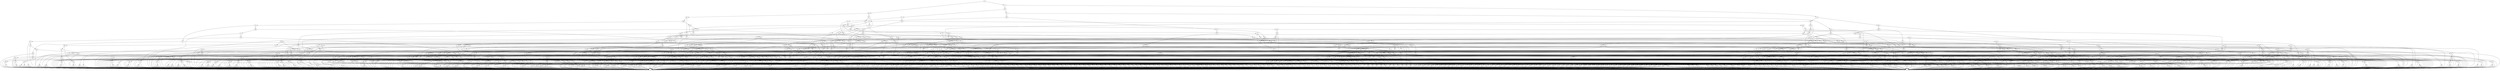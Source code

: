 digraph {
overlap = scale;
vm -> zz
vm0 -> A
vm -> vm0
vm1 -> xc
vm0 -> vm1
vm1 -> hls
rvv -> A
rvv0 -> A
rvv -> rvv0
rvv1 -> mnf
rvv0 -> rvv1
rvv1 -> prg
px -> cfv
px0 -> R
px -> px0
px0 -> R
pz -> R
pz0 -> ccq
pz -> pz0
pz1 -> dgp
pz0 -> pz1
pz1 -> R
sh -> A
sh0 -> R
sh -> sh0
sh1 -> A
sh0 -> sh1
sh1 -> A
nvd -> sc
nvd0 -> R
nvd -> nvd0
nvd0 -> R
nv -> A
nv0 -> ddc
nv -> nv0
nv0 -> gvm
hg -> bss
hg0 -> pcd
hg -> hg0
hg1 -> A
hg0 -> hg1
hg1 -> A
ptn -> A
ptn0 -> R
ptn -> ptn0
ptn0 -> A
hr -> A
hr0 -> A
hr -> hr0
hr0 -> A
qmg -> R
qmg0 -> A
qmg -> qmg0
qmg1 -> R
qmg0 -> qmg1
qmg1 -> A
sjd -> A
sjd0 -> A
sjd -> sjd0
sjd1 -> R
sjd0 -> sjd1
sjd1 -> A
zqn -> A
zqn0 -> A
zqn -> zqn0
zqn1 -> R
zqn0 -> zqn1
zqn1 -> A
gl -> nl
gl -> zt
lbc -> A
lbc -> R
fmk -> A
fmk -> R
gml -> A
gml0 -> R
gml -> gml0
gml1 -> R
gml0 -> gml1
gml1 -> A
ch -> zl
ch -> A
qx -> rrc
qx0 -> bcl
qx -> qx0
qx0 -> fs
vl -> R
vl -> R
rb -> cgs
rb0 -> xh
rb -> rb0
rb0 -> dp
lvp -> A
lvp0 -> R
lvp -> lvp0
lvp1 -> R
lvp0 -> lvp1
lvp1 -> R
fd -> R
fd0 -> R
fd -> fd0
fd0 -> R
qv -> R
qv0 -> R
qv -> qv0
qv1 -> bgv
qv0 -> qv1
qv1 -> R
tkh -> R
tkh -> A
hk -> hbd
hk0 -> rbc
hk -> hk0
hk1 -> htd
hk0 -> hk1
hk1 -> R
mlt -> R
mlt0 -> R
mlt -> mlt0
mlt1 -> A
mlt0 -> mlt1
mlt1 -> R
ks -> A
ks0 -> R
ks -> ks0
ks0 -> zhk
nzx -> R
nzx0 -> R
nzx -> nzx0
nzx0 -> R
vc -> vmt
vc0 -> A
vc -> vc0
vc1 -> A
vc0 -> vc1
vc1 -> R
cv -> R
cv0 -> pqq
cv -> cv0
cv0 -> lf
xkn -> plx
xkn0 -> clg
xkn -> xkn0
xkn0 -> qbj
knc -> R
knc0 -> R
knc -> knc0
knc1 -> R
knc0 -> knc1
knc1 -> knt
klx -> R
klx0 -> R
klx -> klx0
klx1 -> R
klx0 -> klx1
klx1 -> R
lhr -> A
lhr0 -> R
lhr -> lhr0
lhr1 -> R
lhr0 -> lhr1
lhr1 -> R
bzn -> xfj
bzn -> hvz
qgz -> R
qgz -> A
xh -> A
xh0 -> R
xh -> xh0
xh1 -> A
xh0 -> xh1
xh1 -> A
dq -> xp
dq0 -> scq
dq -> dq0
dq1 -> ls
dq0 -> dq1
dq1 -> ss
tx -> R
tx0 -> R
tx -> tx0
tx0 -> R
zhk -> A
zhk0 -> R
zhk -> zhk0
zhk1 -> A
zhk0 -> zhk1
zhk1 -> R
vlb -> A
vlb0 -> A
vlb -> vlb0
vlb1 -> R
vlb0 -> vlb1
vlb1 -> R
qgx -> A
qgx0 -> A
qgx -> qgx0
qgx0 -> ddh
cqj -> A
cqj -> zcg
svf -> R
svf -> A
sk -> bc
sk0 -> px
sk -> sk0
sk1 -> jnb
sk0 -> sk1
sk1 -> gm
dz -> R
dz -> R
zgf -> dz
zgf -> A
vgl -> A
vgl0 -> A
vgl -> vgl0
vgl1 -> A
vgl0 -> vgl1
vgl1 -> R
rrv -> R
rrv0 -> R
rrv -> rrv0
rrv1 -> A
rrv0 -> rrv1
rrv1 -> A
mls -> vmh
mls0 -> gnh
mls -> mls0
mls0 -> R
hkl -> A
hkl0 -> A
hkl -> hkl0
hkl1 -> A
hkl0 -> hkl1
hkl1 -> R
kv -> rfc
kv0 -> jq
kv -> kv0
kv0 -> vm
xss -> A
xss0 -> A
xss -> xss0
xss0 -> R
gp -> A
gp0 -> A
gp -> gp0
gp0 -> R
sl -> A
sl0 -> A
sl -> sl0
sl1 -> pjd
sl0 -> sl1
sl1 -> R
tvd -> R
tvd -> A
ncj -> A
ncj0 -> jhj
ncj -> ncj0
ncj1 -> R
ncj0 -> ncj1
ncj1 -> A
fkp -> A
fkp0 -> A
fkp -> fkp0
fkp0 -> R
hq -> ppv
hq0 -> ks
hq -> hq0
hq0 -> jtf
jz -> gv
jz0 -> tkb
jz -> jz0
jz0 -> lgk
qmb -> A
qmb0 -> ptf
qmb -> qmb0
qmb0 -> sx
vnp -> kl
vnp -> pb
smd -> lzh
smd0 -> A
smd -> smd0
smd1 -> bvn
smd0 -> smd1
smd1 -> lm
pqq -> A
pqq0 -> R
pqq -> pqq0
pqq1 -> A
pqq0 -> pqq1
pqq1 -> R
jl -> cn
jl -> A
flz -> A
flz0 -> zq
flz -> flz0
flz1 -> A
flz0 -> flz1
flz1 -> lsn
bc -> A
bc0 -> A
bc -> bc0
bc1 -> gmf
bc0 -> bc1
bc1 -> A
tpz -> A
tpz0 -> A
tpz -> tpz0
tpz0 -> A
xpl -> R
xpl0 -> A
xpl -> xpl0
xpl1 -> grn
xpl0 -> xpl1
xpl1 -> hsc
hks -> R
hks0 -> R
hks -> hks0
hks0 -> R
dgp -> R
dgp -> A
hn -> ppk
hn -> fmk
ppv -> R
ppv0 -> jn
ppv -> ppv0
ppv1 -> mlt
ppv0 -> ppv1
ppv1 -> nt
ddc -> R
ddc0 -> R
ddc -> ddc0
ddc1 -> A
ddc0 -> ddc1
ddc1 -> A
pfq -> R
pfq -> A
xm -> A
xm0 -> A
xm -> xm0
xm0 -> R
zh -> tvj
zh0 -> rvv
zh -> zh0
zh1 -> frl
zh0 -> zh1
zh1 -> lvd
tdv -> dv
tdv0 -> ggn
tdv -> tdv0
tdv1 -> A
tdv0 -> tdv1
tdv1 -> R
jzh -> A
jzh -> A
rj -> R
rj0 -> A
rj -> rj0
rj1 -> A
rj0 -> rj1
rj1 -> R
cgs -> A
cgs0 -> A
cgs -> cgs0
cgs0 -> R
xvh -> R
xvh0 -> R
xvh -> xvh0
xvh1 -> R
xvh0 -> xvh1
xvh1 -> A
qnx -> zrf
qnx -> xt
cnh -> A
cnh0 -> A
cnh -> cnh0
cnh1 -> R
cnh0 -> cnh1
cnh1 -> R
kf -> sbg
kf0 -> nss
kf -> kf0
kf0 -> lh
jn -> A
jn0 -> A
jn -> jn0
jn0 -> R
rfc -> mj
rfc0 -> snr
rfc -> rfc0
rfc1 -> vcv
rfc0 -> rfc1
rfc1 -> R
bbg -> vmk
bbg0 -> pn
bbg -> bbg0
bbg0 -> tl
nt -> A
nt -> R
qh -> knc
qh -> hn
dn -> R
dn -> A
pqx -> rz
pqx0 -> mcg
pqx -> pqx0
pqx1 -> djn
pqx0 -> pqx1
pqx1 -> mz
bvn -> A
bvn0 -> A
bvn -> bvn0
bvn0 -> R
lr -> A
lr -> R
jtf -> R
jtf -> A
bgv -> R
bgv -> R
bmf -> R
bmf0 -> R
bmf -> bmf0
bmf0 -> mf
tc -> A
tc0 -> A
tc -> tc0
tc0 -> A
gv -> cnl
gv0 -> lmt
gv -> gv0
gv0 -> drc
lgl -> ngf
lgl0 -> dgx
lgl -> lgl0
lgl0 -> vnc
jnb -> R
jnb0 -> cq
jnb -> jnb0
jnb0 -> A
pnq -> R
pnq0 -> A
pnq -> pnq0
pnq0 -> R
gmg -> qmg
gmg -> R
clb -> A
clb0 -> R
clb -> clb0
clb0 -> A
gg -> nvf
gg -> cl
tl -> fsb
tl0 -> zf
tl -> tl0
tl0 -> rlr
gzx -> R
gzx0 -> A
gzx -> gzx0
gzx0 -> A
fg -> mpx
fg0 -> mls
fg -> fg0
fg1 -> gbx
fg0 -> fg1
fg1 -> khk
pvm -> A
pvm0 -> nz
pvm -> pvm0
pvm0 -> A
tfn -> R
tfn0 -> A
tfn -> tfn0
tfn0 -> A
sbg -> R
sbg0 -> A
sbg -> sbg0
sbg0 -> A
mrg -> R
mrg -> R
bhr -> A
bhr0 -> A
bhr -> bhr0
bhr0 -> R
dgx -> A
dgx0 -> R
dgx -> dgx0
dgx1 -> A
dgx0 -> dgx1
dgx1 -> R
xhn -> gjm
xhn -> vc
fbb -> dx
fbb0 -> jm
fbb -> fbb0
fbb0 -> jjm
sgz -> A
sgz0 -> A
sgz -> sgz0
sgz1 -> A
sgz0 -> sgz1
sgz1 -> A
vs -> hs
vs0 -> R
vs -> vs0
vs0 -> A
xrj -> R
xrj -> sdv
xbl -> A
xbl0 -> R
xbl -> xbl0
xbl1 -> A
xbl0 -> xbl1
xbl1 -> R
mdr -> A
mdr -> R
chd -> A
chd0 -> A
chd -> chd0
chd1 -> A
chd0 -> chd1
chd1 -> A
jvk -> rzv
jvk0 -> cmf
jvk -> jvk0
jvk1 -> gt
jvk0 -> jvk1
jvk1 -> xl
br -> R
br0 -> A
br -> br0
br0 -> lvp
lgc -> nlh
lgc0 -> tkx
lgc -> lgc0
lgc1 -> gjj
lgc0 -> lgc1
lgc1 -> bz
zj -> gmv
zj -> dnz
lgd -> R
lgd -> pjm
bjn -> A
bjn0 -> R
bjn -> bjn0
bjn1 -> A
bjn0 -> bjn1
bjn1 -> A
krh -> R
krh -> A
nhb -> dj
nhb0 -> nj
nhb -> nhb0
nhb1 -> zj
nhb0 -> nhb1
nhb1 -> fg
mnr -> skp
mnr -> nfj
rlr -> R
rlr0 -> gs
rlr -> rlr0
rlr0 -> A
xv -> vld
xv0 -> gb
xv -> xv0
xv1 -> tsz
xv0 -> xv1
xv1 -> nhb
gvm -> R
gvm -> R
fsb -> R
fsb0 -> A
fsb -> fsb0
fsb0 -> kjk
mbv -> tp
mbv0 -> kk
mbv -> mbv0
mbv1 -> pfq
mbv0 -> mbv1
mbv1 -> tfq
hp -> A
hp0 -> R
hp -> hp0
hp1 -> A
hp0 -> hp1
hp1 -> R
bb -> fr
bb0 -> R
bb -> bb0
bb0 -> A
xzx -> sv
xzx0 -> A
xzx -> xzx0
xzx1 -> R
xzx0 -> xzx1
xzx1 -> R
pb -> A
pb0 -> R
pb -> pb0
pb0 -> R
kp -> A
kp -> A
qtd -> A
qtd -> A
hcm -> dfj
hcm0 -> R
hcm -> hcm0
hcm1 -> nf
hcm0 -> hcm1
hcm1 -> A
jjm -> nhx
jjm0 -> R
jjm -> jjm0
jjm0 -> A
pcd -> R
pcd -> A
tp -> R
tp0 -> A
tp -> tp0
tp1 -> A
tp0 -> tp1
tp1 -> R
kjk -> R
kjk0 -> A
kjk -> kjk0
kjk0 -> R
mmz -> qlm
mmz0 -> mtl
mmz -> mmz0
mmz1 -> qd
mmz0 -> mmz1
mmz1 -> zvs
ptr -> km
ptr0 -> R
ptr -> ptr0
ptr1 -> cnh
ptr0 -> ptr1
ptr1 -> R
zm -> klz
zm -> ftg
xrt -> A
xrt -> R
sbr -> R
sbr0 -> A
sbr -> sbr0
sbr1 -> A
sbr0 -> sbr1
sbr1 -> R
pf -> hts
pf -> jsv
tkx -> R
tkx0 -> A
tkx -> tkx0
tkx0 -> A
grn -> R
grn0 -> R
grn -> grn0
grn1 -> A
grn0 -> grn1
grn1 -> A
vg -> tm
vg -> qc
hf -> R
hf0 -> R
hf -> hf0
hf1 -> R
hf0 -> hf1
hf1 -> A
hsp -> A
hsp0 -> R
hsp -> hsp0
hsp1 -> A
hsp0 -> hsp1
hsp1 -> A
gt -> lhr
gt0 -> A
gt -> gt0
gt0 -> A
ls -> sn
ls0 -> A
ls -> ls0
ls0 -> A
ngj -> R
ngj0 -> bx
ngj -> ngj0
ngj1 -> sbr
ngj0 -> ngj1
ngj1 -> ck
hdk -> R
hdk0 -> R
hdk -> hdk0
hdk0 -> R
jmt -> A
jmt0 -> A
jmt -> jmt0
jmt1 -> xmf
jmt0 -> jmt1
jmt1 -> R
hvm -> A
hvm -> A
kgt -> R
kgt0 -> A
kgt -> kgt0
kgt1 -> A
kgt0 -> kgt1
kgt1 -> A
hls -> A
hls -> A
njb -> A
njb0 -> R
njb -> njb0
njb0 -> R
jh -> xb
jh -> A
mfd -> R
mfd -> R
bd -> br
bd0 -> zct
bd -> bd0
bd1 -> cqj
bd0 -> bd1
bd1 -> fjz
ntr -> sgv
ntr0 -> bct
ntr -> ntr0
ntr1 -> mbv
ntr0 -> ntr1
ntr1 -> xzz
kh -> A
kh0 -> qr
kh -> kh0
kh0 -> lg
kms -> A
kms0 -> R
kms -> kms0
kms1 -> R
kms0 -> kms1
kms1 -> R
vkn -> R
vkn -> R
hvz -> A
hvz0 -> R
hvz -> hvz0
hvz1 -> A
hvz0 -> hvz1
hvz1 -> A
pq -> R
pq0 -> gk
pq -> pq0
pq0 -> R
km -> A
km -> R
vld -> qg
vld0 -> bmd
vld -> vld0
vld1 -> bl
vld0 -> vld1
vld1 -> xhn
lgk -> smd
lgk0 -> rmj
lgk -> lgk0
lgk1 -> ch
lgk0 -> lgk1
lgk1 -> drt
gs -> A
gs0 -> R
gs -> gs0
gs0 -> A
dnz -> xf
dnz0 -> A
dnz -> dnz0
dnz0 -> A
xs -> R
xs0 -> A
xs -> xs0
xs1 -> A
xs0 -> xs1
xs1 -> R
cp -> qmx
cp0 -> jdt
cp -> cp0
cp0 -> pqm
xr -> R
xr0 -> A
xr -> xr0
xr0 -> R
sm -> R
sm0 -> A
sm -> sm0
sm0 -> R
qcg -> R
qcg0 -> R
qcg -> qcg0
qcg0 -> A
tjx -> A
tjx0 -> R
tjx -> tjx0
tjx1 -> R
tjx0 -> tjx1
tjx1 -> R
nqn -> kh
nqn0 -> pmz
nqn -> nqn0
nqn0 -> bm
rm -> R
rm -> R
nf -> A
nf0 -> A
nf -> nf0
nf0 -> A
ftg -> R
ftg0 -> A
ftg -> ftg0
ftg1 -> A
ftg0 -> ftg1
ftg1 -> R
kn -> A
kn0 -> A
kn -> kn0
kn1 -> R
kn0 -> kn1
kn1 -> R
dl -> pqx
dl0 -> fq
dl -> dl0
dl0 -> mmz
gx -> A
gx0 -> A
gx -> gx0
gx1 -> A
gx0 -> gx1
gx1 -> R
lv -> R
lv -> A
ht -> A
ht0 -> A
ht -> ht0
ht1 -> A
ht0 -> ht1
ht1 -> A
sv -> A
sv -> A
vkj -> R
vkj0 -> vx
vkj -> vkj0
vkj0 -> A
vqq -> A
vqq0 -> A
vqq -> vqq0
vqq1 -> A
vqq0 -> vqq1
vqq1 -> R
psg -> tfn
psg0 -> psh
psg -> psg0
psg1 -> A
psg0 -> psg1
psg1 -> R
fjz -> ht
fjz0 -> xbh
fjz -> fjz0
fjz0 -> A
cc -> A
cc -> A
ssc -> A
ssc0 -> R
ssc -> ssc0
ssc0 -> A
kb -> djj
kb0 -> R
kb -> kb0
kb1 -> mn
kb0 -> kb1
kb1 -> lqp
df -> tc
df0 -> cx
df -> df0
df1 -> cbf
df0 -> df1
df1 -> mkv
ltq -> R
ltq0 -> A
ltq -> ltq0
ltq0 -> A
xf -> A
xf -> R
lp -> R
lp0 -> A
lp -> lp0
lp0 -> A
dk -> R
dk -> R
kgn -> A
kgn0 -> R
kgn -> kgn0
kgn1 -> A
kgn0 -> kgn1
kgn1 -> R
qq -> A
qq0 -> R
qq -> qq0
qq1 -> R
qq0 -> qq1
qq1 -> R
klz -> A
klz -> R
jdv -> R
jdv -> R
lh -> R
lh0 -> A
lh -> lh0
lh0 -> R
cb -> R
cb0 -> R
cb -> cb0
cb0 -> R
tsz -> gz
tsz0 -> fbf
tsz -> tsz0
tsz1 -> fbb
tsz0 -> tsz1
tsz1 -> mnr
qbj -> R
qbj -> A
cd -> A
cd0 -> R
cd -> cd0
cd1 -> R
cd0 -> cd1
cd1 -> A
sgp -> ssc
sgp0 -> R
sgp -> sgp0
sgp0 -> A
cm -> qpn
cm0 -> dg
cm -> cm0
cm0 -> cnf
znt -> A
znt0 -> vk
znt -> znt0
znt0 -> R
mtt -> A
mtt -> R
mf -> R
mf -> A
prg -> R
prg0 -> A
prg -> prg0
prg1 -> R
prg0 -> prg1
prg1 -> A
ft -> gp
ft0 -> qgz
ft -> ft0
ft0 -> xvh
mz -> xpl
mz0 -> zgf
mz -> mz0
mz1 -> qcg
mz0 -> mz1
mz1 -> pvs
bct -> vqq
bct0 -> mdr
bct -> bct0
bct1 -> sjd
bct0 -> bct1
bct1 -> fmq
gf -> R
gf0 -> qtd
gf -> gf0
gf1 -> A
gf0 -> gf1
gf1 -> vmp
tz -> nqf
tz -> jvk
lg -> R
lg0 -> R
lg -> lg0
lg0 -> R
drc -> rn
drc0 -> R
drc -> drc0
drc0 -> lxh
nm -> R
nm0 -> R
nm -> nm0
nm0 -> A
hts -> A
hts0 -> xrt
hts -> hts0
hts0 -> A
qtz -> R
qtz -> R
ddm -> A
ddm0 -> R
ddm -> ddm0
ddm1 -> bzj
ddm0 -> ddm1
ddm1 -> lv
jc -> A
jc0 -> A
jc -> jc0
jc0 -> A
qng -> A
qng0 -> A
qng -> qng0
qng1 -> A
qng0 -> qng1
qng1 -> R
qpn -> R
qpn -> fmd
kvb -> A
kvb -> tbm
ljr -> tpz
ljr0 -> bp
ljr -> ljr0
ljr0 -> zn
sg -> R
sg0 -> R
sg -> sg0
sg1 -> A
sg0 -> sg1
sg1 -> R
sfq -> fkp
sfq0 -> hc
sfq -> sfq0
sfq0 -> A
cl -> A
cl -> A
dfj -> R
dfj0 -> A
dfj -> dfj0
dfj1 -> R
dfj0 -> dfj1
dfj1 -> A
drt -> R
drt -> jdv
pv -> A
pv0 -> R
pv -> pv0
pv1 -> A
pv0 -> pv1
pv1 -> R
nl -> A
nl0 -> A
nl -> nl0
nl1 -> R
nl0 -> nl1
nl1 -> A
nss -> A
nss0 -> R
nss -> nss0
nss1 -> R
nss0 -> nss1
nss1 -> R
pbt -> R
pbt0 -> A
pbt -> pbt0
pbt0 -> A
pk -> R
pk0 -> A
pk -> pk0
pk0 -> R
zcg -> A
zcg -> A
rbc -> A
rbc0 -> A
rbc -> rbc0
rbc0 -> A
bcl -> zm
bcl0 -> lks
bcl -> bcl0
bcl0 -> ddm
bss -> R
bss0 -> A
bss -> bss0
bss0 -> R
ptf -> R
ptf -> R
nvf -> A
nvf -> R
qjn -> A
qjn0 -> R
qjn -> qjn0
qjn1 -> R
qjn0 -> qjn1
qjn1 -> A
xb -> R
xb0 -> A
xb -> xb0
xb0 -> R
zkq -> R
zkq0 -> R
zkq -> zkq0
zkq0 -> R
hc -> A
hc -> A
sr -> jj
sr0 -> gf
sr -> sr0
sr0 -> tdv
qr -> A
qr -> A
hm -> jz
hm0 -> qx
hm -> hm0
hm1 -> zxr
hm0 -> hm1
hm1 -> lmb
vmk -> fvj
vmk -> fzf
psd -> A
psd -> A
xbh -> A
xbh0 -> A
xbh -> xbh0
xbh1 -> A
xbh0 -> xbh1
xbh1 -> R
jj -> R
jj0 -> A
jj -> jj0
jj0 -> fx
bg -> A
bg -> A
zcz -> xkn
zcz -> rq
jm -> R
jm0 -> nq
jm -> jm0
jm1 -> A
jm0 -> jm1
jm1 -> sh
lks -> A
lks0 -> R
lks -> lks0
lks1 -> lp
lks0 -> lks1
lks1 -> A
vfq -> R
vfq0 -> tkh
vfq -> vfq0
vfq0 -> R
dp -> R
dp0 -> R
dp -> dp0
dp1 -> A
dp0 -> dp1
dp1 -> R
qnm -> A
qnm -> A
qhl -> R
qhl0 -> A
qhl -> qhl0
qhl0 -> A
cr -> R
cr0 -> R
cr -> cr0
cr0 -> R
gz -> cc
gz0 -> ljr
gz -> gz0
gz0 -> spj
tzh -> A
tzh -> gff
kkt -> A
kkt -> R
db -> R
db0 -> A
db -> db0
db0 -> fz
fkl -> A
fkl0 -> A
fkl -> fkl0
fkl0 -> A
frl -> kp
frl0 -> dkj
frl -> frl0
frl0 -> A
rxb -> sgz
rxb -> rl
fm -> A
fm0 -> A
fm -> fm0
fm1 -> mnz
fm0 -> fm1
fm1 -> kms
bq -> R
bq0 -> R
bq -> bq0
bq1 -> R
bq0 -> bq1
bq1 -> A
zz -> A
zz -> A
fz -> A
fz0 -> A
fz -> fz0
fz1 -> A
fz0 -> fz1
fz1 -> R
fx -> R
fx0 -> A
fx -> fx0
fx1 -> R
fx0 -> fx1
fx1 -> R
gmv -> R
gmv0 -> A
gmv -> gmv0
gmv0 -> R
fsl -> R
fsl0 -> sg
fsl -> fsl0
fsl0 -> cd
xfj -> R
xfj -> R
sc -> R
sc -> A
lpv -> R
lpv0 -> R
lpv -> lpv0
lpv0 -> A
hfs -> A
hfs -> A
rn -> R
rn0 -> A
rn -> rn0
rn0 -> R
hsf -> R
hsf0 -> R
hsf -> hsf0
hsf0 -> R
mnz -> A
mnz -> A
bz -> vl
bz -> nkb
fk -> R
fk0 -> R
fk -> fk0
fk1 -> A
fk0 -> fk1
fk1 -> A
rmj -> jc
rmj0 -> R
rmj -> rmj0
rmj1 -> ghd
rmj0 -> rmj1
rmj1 -> rlq
zl -> A
zl0 -> A
zl -> zl0
zl0 -> A
fs -> zr
fs0 -> jpk
fs -> fs0
fs1 -> nct
fs0 -> fs1
fs1 -> fm
zrf -> krh
zrf -> A
rq -> hz
rq0 -> vfq
rq -> rq0
rq1 -> tzh
rq0 -> rq1
rq1 -> vt
lt -> dl
lt0 -> xv
lt -> lt0
lt1 -> sjt
lt0 -> lt1
lt1 -> xnc
hz -> pnq
hz0 -> rrv
hz -> hz0
hz0 -> A
nz -> A
nz -> A
pjm -> R
pjm0 -> R
pjm -> pjm0
pjm1 -> R
pjm0 -> pjm1
pjm1 -> R
np -> A
np0 -> R
np -> np0
np0 -> A
vk -> R
vk0 -> A
vk -> vk0
vk1 -> R
vk0 -> vk1
vk1 -> R
rr -> rm
rr0 -> ntc
rr -> rr0
rr1 -> rng
rr0 -> rr1
rr1 -> vff
rz -> kf
rz0 -> cv
rz -> rz0
rz0 -> pnh
lf -> A
lf -> R
fc -> R
fc0 -> R
fc -> fc0
fc1 -> R
fc0 -> fc1
fc1 -> R
lqb -> A
lqb -> qt
qt -> R
qt -> R
kc -> A
kc -> R
pvs -> fk
pvs0 -> R
pvs -> pvs0
pvs1 -> A
pvs0 -> pvs1
pvs1 -> cr
lmt -> kn
lmt0 -> rvm
lmt -> lmt0
lmt1 -> hdk
lmt0 -> lmt1
lmt1 -> vzp
gff -> A
gff -> A
gjm -> mrg
gjm0 -> A
gjm -> gjm0
gjm0 -> A
hsc -> R
hsc0 -> A
hsc -> hsc0
hsc0 -> R
jb -> A
jb0 -> R
jb -> jb0
jb0 -> A
tfq -> A
tfq0 -> A
tfq -> tfq0
tfq1 -> A
tfq0 -> tfq1
tfq1 -> R
vzp -> R
vzp0 -> A
vzp -> vzp0
vzp1 -> R
vzp0 -> vzp1
vzp1 -> A
nb -> R
nb0 -> A
nb -> nb0
nb0 -> R
cxm -> bzn
cxm0 -> rr
cxm -> cxm0
cxm1 -> lgd
cxm0 -> cxm1
cxm1 -> nlx
vff -> R
vff -> A
gnh -> R
gnh -> A
qb -> A
qb0 -> R
qb -> qb0
qb1 -> A
qb0 -> qb1
qb1 -> A
tzj -> A
tzj0 -> R
tzj -> tzj0
tzj0 -> R
bf -> dcs
bf0 -> ksd
bf -> bf0
bf1 -> fsl
bf0 -> bf1
bf1 -> gxr
qqf -> A
qqf0 -> R
qqf -> qqf0
qqf0 -> A
dx -> R
dx0 -> R
dx -> dx0
dx0 -> nm
ldm -> A
ldm -> rrd
djn -> ps
djn0 -> ft
djn -> djn0
djn0 -> jlv
gmf -> A
gmf0 -> R
gmf -> gmf0
gmf1 -> R
gmf0 -> gmf1
gmf1 -> R
dcs -> vd
dcs0 -> xds
dcs -> dcs0
dcs1 -> qng
dcs0 -> dcs1
dcs1 -> A
qmx -> A
qmx0 -> bzl
qmx -> qmx0
qmx1 -> bg
qmx0 -> qmx1
qmx1 -> A
kk -> R
kk0 -> R
kk -> kk0
kk0 -> A
dkj -> A
dkj -> A
xlk -> A
xlk -> A
scq -> A
scq0 -> mq
scq -> scq0
scq0 -> A
znm -> A
znm -> R
ps -> xlk
ps0 -> lpp
ps -> ps0
ps0 -> A
dbf -> R
dbf -> R
gk -> A
gk -> A
nct -> A
nct -> A
gbx -> A
gbx0 -> hkl
gbx -> gbx0
gbx0 -> R
jsk -> A
jsk0 -> A
jsk -> jsk0
jsk0 -> R
dr -> R
dr0 -> A
dr -> dr0
dr0 -> A
bzl -> A
bzl0 -> A
bzl -> bzl0
bzl0 -> R
cx -> dnb
cx0 -> R
cx -> cx0
cx1 -> htj
cx0 -> cx1
cx1 -> R
xd -> A
xd0 -> R
xd -> xd0
xd0 -> R
ggn -> R
ggn0 -> A
ggn -> ggn0
ggn1 -> A
ggn0 -> ggn1
ggn1 -> R
vxm -> zh
vxm0 -> qh
vxm -> vxm0
vxm0 -> nqn
fvj -> A
fvj0 -> A
fvj -> fvj0
fvj0 -> tfc
sx -> R
sx -> A
lxh -> A
lxh0 -> A
lxh -> lxh0
lxh1 -> R
lxh0 -> lxh1
lxh1 -> R
rl -> A
rl0 -> R
rl -> rl0
rl0 -> R
grp -> A
grp0 -> A
grp -> grp0
grp1 -> A
grp0 -> grp1
grp1 -> A
zv -> A
zv0 -> A
zv -> zv0
zv1 -> R
zv0 -> zv1
zv1 -> A
mn -> R
mn0 -> A
mn -> mn0
mn0 -> R
mcg -> dc
mcg0 -> krs
mcg -> mcg0
mcg0 -> nmz
psh -> R
psh0 -> A
psh -> psh0
psh0 -> A
qrv -> A
qrv0 -> A
qrv -> qrv0
qrv0 -> A
srj -> R
srj -> R
kjz -> A
kjz0 -> A
kjz -> kjz0
kjz0 -> R
tg -> R
tg -> R
htj -> R
htj0 -> A
htj -> htj0
htj1 -> R
htj0 -> htj1
htj1 -> R
lzh -> A
lzh -> A
qbm -> hf
qbm0 -> mfd
qbm -> qbm0
qbm0 -> R
kl -> fd
kl -> A
cpk -> A
cpk0 -> kkt
cpk -> cpk0
cpk0 -> A
ltm -> R
ltm0 -> R
ltm -> ltm0
ltm1 -> R
ltm0 -> ltm1
ltm1 -> A
mmg -> A
mmg -> A
tqv -> R
tqv0 -> R
tqv -> tqv0
tqv1 -> A
tqv0 -> tqv1
tqv1 -> A
cn -> R
cn0 -> A
cn -> cn0
cn0 -> R
pqm -> A
pqm -> xk
nj -> jmt
nj0 -> sl
nj -> nj0
nj1 -> jl
nj0 -> nj1
nj1 -> vf
zfz -> R
zfz0 -> A
zfz -> zfz0
zfz1 -> A
zfz0 -> zfz1
zfz1 -> R
qlm -> rb
qlm0 -> gc
qlm -> qlm0
qlm1 -> ldm
qlm0 -> qlm1
qlm1 -> nfg
bl -> ptr
bl0 -> nv
bl -> bl0
bl1 -> sxk
bl0 -> bl1
bl1 -> bb
lm -> R
lm -> A
nhx -> A
nhx0 -> A
nhx -> nhx0
nhx1 -> A
nhx0 -> nhx1
nhx1 -> A
kdr -> svf
kdr0 -> lr
kdr -> kdr0
kdr1 -> R
kdr0 -> kdr1
kdr1 -> R
lqp -> R
lqp0 -> A
lqp -> lqp0
lqp1 -> A
lqp0 -> lqp1
lqp1 -> A
nfg -> A
nfg -> qtz
xk -> A
xk -> A
knt -> A
knt0 -> A
knt -> knt0
knt1 -> A
knt0 -> knt1
knt1 -> R
dd -> R
dd0 -> A
dd -> dd0
dd1 -> R
dd0 -> dd1
dd1 -> R
pmz -> R
pmz0 -> sjq
pmz -> pmz0
pmz1 -> R
pmz0 -> pmz1
pmz1 -> R
xzz -> R
xzz0 -> R
xzz -> xzz0
xzz0 -> A
crx -> A
crx0 -> zb
crx -> crx0
crx1 -> A
crx0 -> crx1
crx1 -> jzh
zn -> R
zn0 -> A
zn -> zn0
zn0 -> A
nfj -> bcs
nfj -> R
nkb -> R
nkb0 -> A
nkb -> nkb0
nkb1 -> R
nkb0 -> nkb1
nkb1 -> A
vnc -> A
vnc -> R
qg -> vkn
qg -> znt
zvs -> hg
zvs0 -> qrv
zvs -> zvs0
zvs0 -> ngj
tm -> tg
tm0 -> R
tm -> tm0
tm1 -> klx
tm0 -> tm1
tm1 -> A
xp -> R
xp0 -> ptn
xp -> xp0
xp0 -> A
spj -> A
spj0 -> xbl
spj -> spj0
spj1 -> kc
spj0 -> spj1
spj1 -> xss
mv -> A
mv0 -> A
mv -> mv0
mv0 -> R
ts -> R
ts -> qq
mg -> crx
mg -> xhh
drx -> R
drx0 -> R
drx -> drx0
drx1 -> ltq
drx0 -> drx1
drx1 -> lpv
pns -> rj
pns -> R
mqm -> dr
mqm -> A
fr -> R
fr0 -> R
fr -> fr0
fr1 -> A
fr0 -> fr1
fr1 -> R
zr -> bjn
zr0 -> lmz
zr -> zr0
zr1 -> A
zr0 -> zr1
zr1 -> A
vt -> xd
vt0 -> pj
vt -> vt0
vt1 -> qb
vt0 -> vt1
vt1 -> R
ntc -> A
ntc0 -> A
ntc -> ntc0
ntc1 -> A
ntc0 -> ntc1
ntc1 -> R
lvd -> A
lvd0 -> kjz
lvd -> lvd0
lvd1 -> A
lvd0 -> lvd1
lvd1 -> R
pvh -> A
pvh0 -> R
pvh -> pvh0
pvh0 -> A
sdv -> R
sdv0 -> R
sdv -> sdv0
sdv0 -> R
svq -> ql
svq0 -> pns
svq -> svq0
svq1 -> tns
svq0 -> svq1
svq1 -> cmx
pjd -> A
pjd0 -> A
pjd -> pjd0
pjd1 -> A
pjd0 -> pjd1
pjd1 -> R
mkv -> qrh
mkv0 -> A
mkv -> mkv0
mkv0 -> zv
hs -> R
hs0 -> R
hs -> hs0
hs1 -> A
hs0 -> hs1
hs1 -> A
lmb -> cxm
lmb -> kv
fzf -> chd
fzf0 -> bq
fzf -> fzf0
fzf1 -> vp
fzf0 -> fzf1
fzf1 -> A
tfc -> R
tfc -> A
tpp -> A
tpp0 -> R
tpp -> tpp0
tpp1 -> A
tpp0 -> tpp1
tpp1 -> A
vcv -> A
vcv -> A
zq -> A
zq0 -> R
zq -> zq0
zq0 -> A
jhm -> mtt
jhm -> btf
dh -> A
dh0 -> qqf
dh -> dh0
dh0 -> R
mm -> jfr
mm -> hm
in -> lt
in -> mm
cj -> A
cj0 -> A
cj -> cj0
cj1 -> R
cj0 -> cj1
cj1 -> A
clg -> gml
clg -> sm
cmx -> nb
cmx0 -> A
cmx -> cmx0
cmx0 -> gx
jdt -> hp
jdt -> qjn
btf -> A
btf0 -> cj
btf -> btf0
btf0 -> A
vx -> A
vx -> R
xhh -> A
xhh0 -> kgn
xhh -> xhh0
xhh0 -> R
mpx -> hr
mpx0 -> A
mpx -> mpx0
mpx1 -> R
mpx0 -> mpx1
mpx1 -> R
gm -> R
gm0 -> A
gm -> gm0
gm1 -> A
gm0 -> gm1
gm1 -> njb
vd -> A
vd0 -> A
vd -> vd0
vd0 -> R
vp -> R
vp0 -> R
vp -> vp0
vp0 -> A
snr -> R
snr -> A
cfv -> R
cfv0 -> R
cfv -> cfv0
cfv0 -> A
jhn -> A
jhn0 -> R
jhn -> jhn0
jhn1 -> A
jhn0 -> jhn1
jhn1 -> R
mj -> A
mj0 -> R
mj -> mj0
mj0 -> R
vmt -> A
vmt0 -> A
vmt -> vmt0
vmt1 -> A
vmt0 -> vmt1
vmt1 -> A
mnf -> A
mnf0 -> A
mnf -> mnf0
mnf1 -> R
mnf0 -> mnf1
mnf1 -> R
htd -> A
htd0 -> R
htd -> htd0
htd0 -> R
plx -> grp
plx0 -> bhr
plx -> plx0
plx0 -> dn
dj -> jd
dj0 -> lgl
dj -> dj0
dj1 -> cpk
dj0 -> dj1
dj1 -> nzs
cz -> pf
cz0 -> khs
cz -> cz0
cz1 -> vnp
cz0 -> cz1
cz1 -> gg
njp -> sk
njp0 -> js
njp -> njp0
njp1 -> ggr
njp0 -> njp1
njp1 -> sr
znl -> pk
znl -> R
cbf -> A
cbf0 -> A
cbf -> cbf0
cbf1 -> tb
cbf0 -> cbf1
cbf1 -> hx
cnl -> R
cnl0 -> A
cnl -> cnl0
cnl0 -> A
js -> pvm
js0 -> vkj
js -> js0
js0 -> znl
jhj -> R
jhj -> R
jq -> A
jq -> R
nqf -> lqb
nqf0 -> hk
nqf -> nqf0
nqf1 -> drx
nqf0 -> nqf1
nqf1 -> ts
nzs -> A
nzs0 -> R
nzs -> nzs0
nzs1 -> A
nzs0 -> nzs1
nzs1 -> A
sd -> R
sd0 -> A
sd -> sd0
sd1 -> R
sd0 -> sd1
sd1 -> R
qd -> jh
qd0 -> dh
qd -> qd0
qd0 -> pg
xnc -> njp
xnc0 -> gpk
xnc -> xnc0
xnc0 -> jhr
kfj -> R
kfj0 -> A
kfj -> kfj0
kfj0 -> A
dc -> xs
dc -> R
jvf -> R
jvf -> A
xmf -> A
xmf -> A
gxr -> cfx
gxr -> A
bm -> pvh
bm0 -> kgt
bm -> bm0
bm1 -> xm
bm0 -> bm1
bm1 -> R
rvm -> A
rvm0 -> R
rvm -> rvm0
rvm0 -> A
ql -> R
ql0 -> A
ql -> ql0
ql1 -> hsf
ql0 -> ql1
ql1 -> qnm
sjq -> A
sjq0 -> A
sjq -> sjq0
sjq0 -> A
sn -> R
sn0 -> A
sn -> sn0
sn0 -> A
gpk -> cm
gpk -> kx
djj -> R
djj0 -> R
djj -> djj0
djj1 -> A
djj0 -> djj1
djj1 -> A
ddh -> A
ddh0 -> R
ddh -> ddh0
ddh0 -> R
jd -> A
jd0 -> pd
jd -> jd0
jd1 -> qhl
jd0 -> jd1
jd1 -> A
pcj -> A
pcj0 -> R
pcj -> pcj0
pcj1 -> R
pcj0 -> pcj1
pcj1 -> R
skp -> R
skp -> pcj
qc -> pbt
qc -> znm
ck -> R
ck0 -> R
ck -> ck0
ck1 -> R
ck0 -> ck1
ck1 -> A
xt -> R
xt -> R
gc -> R
gc0 -> R
gc -> gc0
gc1 -> jvf
gc0 -> gc1
gc1 -> A
hbd -> A
hbd -> R
vmp -> A
vmp0 -> A
vmp -> vmp0
vmp0 -> R
hx -> R
hx -> A
fbg -> A
fbg0 -> A
fbg -> fbg0
fbg0 -> R
pd -> A
pd0 -> A
pd -> pd0
pd1 -> R
pd0 -> pd1
pd1 -> R
bcs -> R
bcs0 -> R
bcs -> bcs0
bcs1 -> R
bcs0 -> bcs1
bcs1 -> A
vf -> R
vf0 -> nzx
vf -> vf0
vf0 -> hfs
zxr -> lgc
zxr0 -> bd
zxr -> zxr0
zxr0 -> rv
ghd -> A
ghd -> R
bp -> A
bp -> R
zb -> A
zb -> R
pg -> A
pg -> A
dcm -> np
dcm -> R
cfx -> R
cfx0 -> R
cfx -> cfx0
cfx0 -> A
mq -> A
mq -> R
pn -> gmg
pn0 -> zqn
pn -> pn0
pn1 -> zfz
pn0 -> pn1
pn1 -> qbm
ksd -> tzj
ksd -> A
zct -> hsp
zct -> dbf
rv -> ncj
rv -> kvb
tmf -> svq
tmf0 -> mp
tmf -> tmf0
tmf1 -> df
tmf0 -> tmf1
tmf1 -> mg
sxk -> R
sxk -> A
pnh -> R
pnh -> vlb
dv -> A
dv0 -> A
dv -> dv0
dv1 -> R
dv0 -> dv1
dv1 -> R
bzj -> A
bzj -> A
pj -> A
pj -> R
jpk -> tqv
jpk0 -> A
jpk -> jpk0
jpk0 -> A
gjj -> R
gjj -> A
fmd -> R
fmd0 -> R
fmd -> fmd0
fmd0 -> A
zs -> A
zs0 -> R
zs -> zs0
zs1 -> R
zs0 -> zs1
zs1 -> R
dg -> R
dg0 -> R
dg -> dg0
dg0 -> tx
nlx -> R
nlx -> A
bx -> R
bx -> R
fmq -> A
fmq0 -> A
fmq -> fmq0
fmq1 -> A
fmq0 -> fmq1
fmq1 -> A
zf -> zs
zf -> jhn
tb -> R
tb0 -> R
tb -> tb0
tb1 -> R
tb0 -> tb1
tb1 -> R
rrd -> A
rrd -> A
tns -> clb
tns -> psd
khs -> pz
khs0 -> db
khs -> khs0
khs1 -> xrj
khs0 -> khs1
khs1 -> bmf
ngf -> R
ngf -> R
ppk -> R
ppk0 -> A
ppk -> ppk0
ppk1 -> A
ppk0 -> ppk1
ppk1 -> R
xl -> fkl
xl -> zkq
rlq -> A
rlq0 -> R
rlq -> rlq0
rlq0 -> R
rrc -> qgx
rrc0 -> hcm
rrc -> rrc0
rrc1 -> sfq
rrc0 -> rrc1
rrc1 -> qmb
qrh -> R
qrh -> R
hlx -> A
hlx0 -> R
hlx -> hlx0
hlx1 -> fc
hlx0 -> hlx1
hlx1 -> A
rng -> A
rng0 -> R
rng -> rng0
rng0 -> A
jhr -> qnx
jhr0 -> vg
jhr -> jhr0
jhr0 -> bf
jsv -> jsk
jsv0 -> fbg
jsv -> jsv0
jsv1 -> A
jsv0 -> jsv1
jsv1 -> R
lpp -> A
lpp -> R
jlv -> R
jlv -> R
fbf -> gl
fbf0 -> kb
fbf -> fbf0
fbf1 -> hlx
fbf0 -> fbf1
fbf1 -> mqm
mtl -> qv
mtl -> dcm
zt -> R
zt0 -> R
zt -> zt0
zt0 -> A
jfr -> tmf
jfr0 -> tz
jfr -> jfr0
jfr0 -> vxm
tbm -> R
tbm0 -> A
tbm -> tbm0
tbm0 -> A
lsn -> A
lsn0 -> A
lsn -> lsn0
lsn0 -> A
sgv -> A
sgv0 -> R
sgv -> sgv0
sgv1 -> dd
sgv0 -> sgv1
sgv1 -> R
cq -> R
cq0 -> A
cq -> cq0
cq1 -> R
cq0 -> cq1
cq1 -> R
nlh -> sd
nlh0 -> tpp
nlh -> nlh0
nlh1 -> gzx
nlh0 -> nlh1
nlh1 -> R
lmz -> A
lmz -> A
sjt -> bbg
sjt0 -> cz
sjt -> sjt0
sjt0 -> zcz
fqs -> R
fqs -> A
xds -> R
xds0 -> A
xds -> xds0
xds1 -> A
xds0 -> xds1
xds1 -> A
bmd -> rxb
bmd -> jg
ggr -> kdr
ggr -> xzx
gb -> ntr
gb0 -> hq
gb -> gb0
gb1 -> jhm
gb0 -> gb1
gb1 -> lsd
vmh -> R
vmh0 -> R
vmh -> vmh0
vmh1 -> A
vmh0 -> vmh1
vmh1 -> R
jg -> ltm
jg0 -> R
jg -> jg0
jg1 -> R
jg0 -> jg1
jg1 -> A
lsd -> psg
lsd0 -> rvc
lsd -> lsd0
lsd1 -> pq
lsd0 -> lsd1
lsd1 -> nvd
khk -> mv
khk0 -> dk
khk -> khk0
khk1 -> srj
khk0 -> khk1
khk1 -> R
rzv -> R
rzv -> lbc
cmf -> R
cmf -> vgl
nmz -> A
nmz0 -> kfj
nmz -> nmz0
nmz0 -> A
kx -> jb
kx -> vs
fq -> dq
fq -> cp
krs -> hvm
krs0 -> R
krs -> krs0
krs1 -> cb
krs0 -> krs1
krs1 -> A
xc -> R
xc -> R
cnf -> R
cnf -> R
ccq -> A
ccq0 -> A
ccq -> ccq0
ccq0 -> A
dnb -> R
dnb0 -> R
dnb -> dnb0
dnb0 -> R
rvc -> pv
rvc0 -> R
rvc -> rvc0
rvc0 -> A
mp -> xr
mp0 -> tvd
mp -> mp0
mp1 -> flz
mp0 -> mp1
mp1 -> sgp
tvj -> mmg
tvj -> R
nq -> A
nq0 -> A
nq -> nq0
nq0 -> A
tkb -> tjx
tkb -> fqs
ss -> hks
ss0 -> A
ss -> ss0
ss0 -> R
}